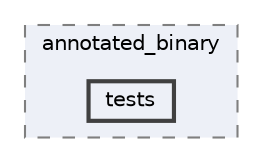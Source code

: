 digraph "flatbuffers/tests/annotated_binary/tests"
{
 // LATEX_PDF_SIZE
  bgcolor="transparent";
  edge [fontname=Helvetica,fontsize=10,labelfontname=Helvetica,labelfontsize=10];
  node [fontname=Helvetica,fontsize=10,shape=box,height=0.2,width=0.4];
  compound=true
  subgraph clusterdir_f66cfaf003387daece9a8a8f329d943d {
    graph [ bgcolor="#edf0f7", pencolor="grey50", label="annotated_binary", fontname=Helvetica,fontsize=10 style="filled,dashed", URL="dir_f66cfaf003387daece9a8a8f329d943d.html",tooltip=""]
  dir_426507861e2888d2e7d57d4ad6cb75ff [label="tests", fillcolor="#edf0f7", color="grey25", style="filled,bold", URL="dir_426507861e2888d2e7d57d4ad6cb75ff.html",tooltip=""];
  }
}

